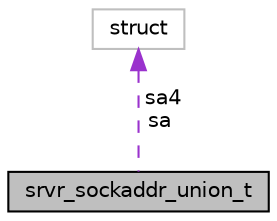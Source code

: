 digraph "srvr_sockaddr_union_t"
{
  edge [fontname="Helvetica",fontsize="10",labelfontname="Helvetica",labelfontsize="10"];
  node [fontname="Helvetica",fontsize="10",shape=record];
  Node1 [label="srvr_sockaddr_union_t",height=0.2,width=0.4,color="black", fillcolor="grey75", style="filled", fontcolor="black"];
  Node2 -> Node1 [dir="back",color="darkorchid3",fontsize="10",style="dashed",label=" sa4\nsa" ,fontname="Helvetica"];
  Node2 [label="struct",height=0.2,width=0.4,color="grey75", fillcolor="white", style="filled"];
}
